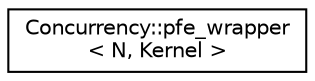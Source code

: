 digraph "Graphical Class Hierarchy"
{
  edge [fontname="Helvetica",fontsize="10",labelfontname="Helvetica",labelfontsize="10"];
  node [fontname="Helvetica",fontsize="10",shape=record];
  rankdir="LR";
  Node1 [label="Concurrency::pfe_wrapper\l\< N, Kernel \>",height=0.2,width=0.4,color="black", fillcolor="white", style="filled",URL="$classConcurrency_1_1pfe__wrapper.html"];
}
